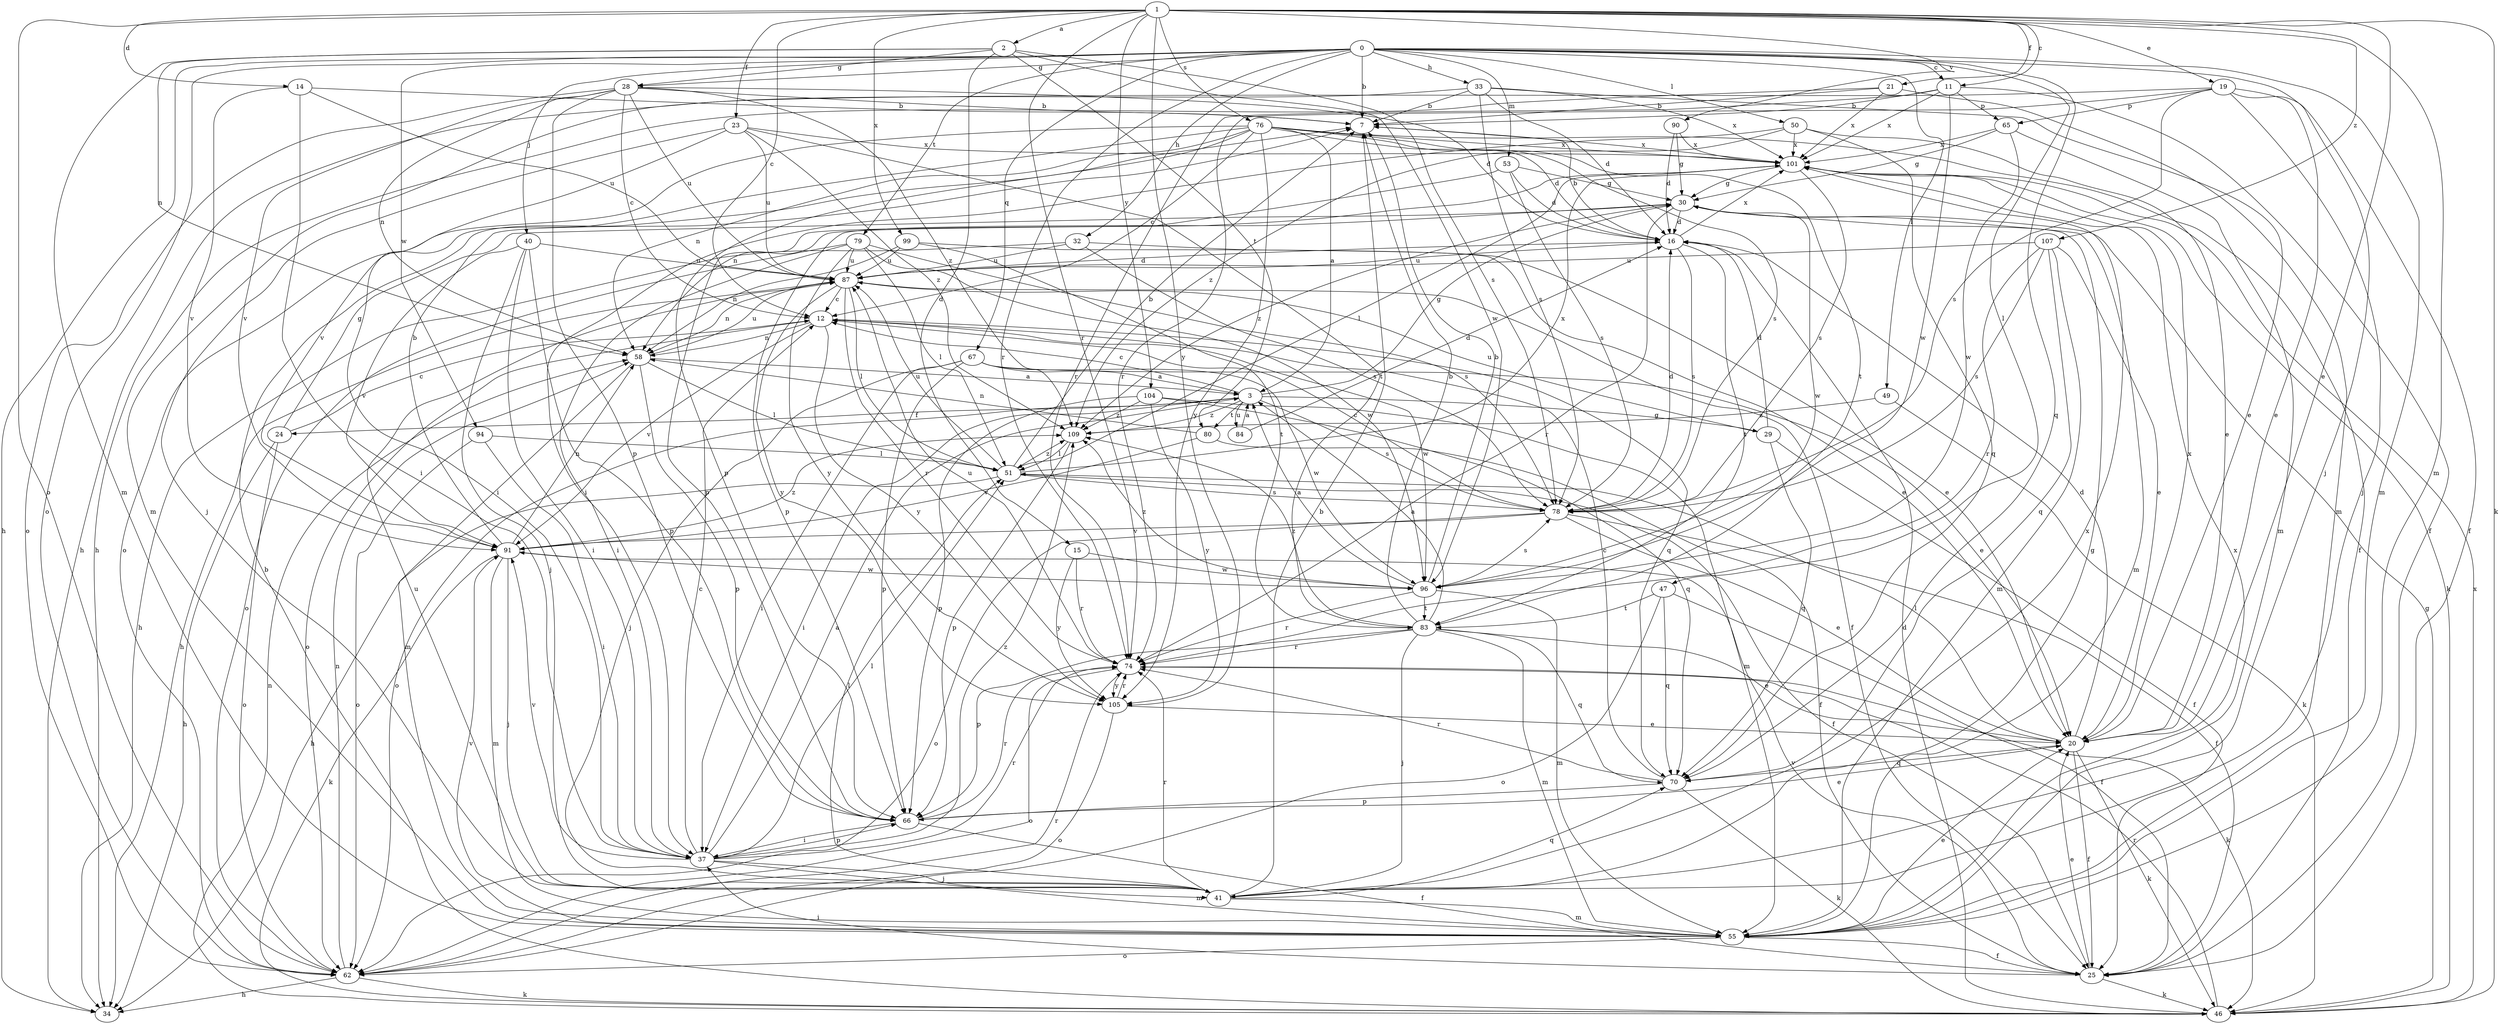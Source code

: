 strict digraph  {
0;
1;
2;
3;
7;
11;
12;
14;
15;
16;
19;
20;
21;
23;
24;
25;
28;
29;
30;
32;
33;
34;
37;
40;
41;
46;
47;
49;
50;
51;
53;
55;
58;
62;
65;
66;
67;
70;
74;
76;
78;
79;
80;
83;
84;
87;
90;
91;
94;
96;
99;
101;
104;
105;
107;
109;
0 -> 7  [label=b];
0 -> 11  [label=c];
0 -> 28  [label=g];
0 -> 32  [label=h];
0 -> 33  [label=h];
0 -> 34  [label=h];
0 -> 40  [label=j];
0 -> 41  [label=j];
0 -> 47  [label=l];
0 -> 49  [label=l];
0 -> 50  [label=l];
0 -> 53  [label=m];
0 -> 55  [label=m];
0 -> 62  [label=o];
0 -> 67  [label=q];
0 -> 70  [label=q];
0 -> 74  [label=r];
0 -> 79  [label=t];
0 -> 94  [label=w];
1 -> 2  [label=a];
1 -> 11  [label=c];
1 -> 12  [label=c];
1 -> 14  [label=d];
1 -> 19  [label=e];
1 -> 20  [label=e];
1 -> 21  [label=f];
1 -> 23  [label=f];
1 -> 46  [label=k];
1 -> 55  [label=m];
1 -> 62  [label=o];
1 -> 74  [label=r];
1 -> 76  [label=s];
1 -> 90  [label=v];
1 -> 99  [label=x];
1 -> 104  [label=y];
1 -> 105  [label=y];
1 -> 107  [label=z];
2 -> 15  [label=d];
2 -> 28  [label=g];
2 -> 55  [label=m];
2 -> 58  [label=n];
2 -> 78  [label=s];
2 -> 80  [label=t];
2 -> 96  [label=w];
3 -> 12  [label=c];
3 -> 24  [label=f];
3 -> 29  [label=g];
3 -> 30  [label=g];
3 -> 37  [label=i];
3 -> 62  [label=o];
3 -> 78  [label=s];
3 -> 80  [label=t];
3 -> 84  [label=u];
3 -> 109  [label=z];
7 -> 101  [label=x];
11 -> 7  [label=b];
11 -> 25  [label=f];
11 -> 65  [label=p];
11 -> 74  [label=r];
11 -> 96  [label=w];
11 -> 101  [label=x];
12 -> 58  [label=n];
12 -> 62  [label=o];
12 -> 70  [label=q];
12 -> 91  [label=v];
12 -> 96  [label=w];
12 -> 105  [label=y];
14 -> 7  [label=b];
14 -> 37  [label=i];
14 -> 87  [label=u];
14 -> 91  [label=v];
15 -> 74  [label=r];
15 -> 96  [label=w];
15 -> 105  [label=y];
16 -> 7  [label=b];
16 -> 78  [label=s];
16 -> 83  [label=t];
16 -> 87  [label=u];
16 -> 101  [label=x];
19 -> 20  [label=e];
19 -> 25  [label=f];
19 -> 34  [label=h];
19 -> 41  [label=j];
19 -> 65  [label=p];
19 -> 74  [label=r];
19 -> 78  [label=s];
20 -> 16  [label=d];
20 -> 25  [label=f];
20 -> 46  [label=k];
20 -> 51  [label=l];
20 -> 70  [label=q];
20 -> 101  [label=x];
21 -> 7  [label=b];
21 -> 34  [label=h];
21 -> 55  [label=m];
21 -> 101  [label=x];
23 -> 37  [label=i];
23 -> 41  [label=j];
23 -> 83  [label=t];
23 -> 87  [label=u];
23 -> 101  [label=x];
23 -> 109  [label=z];
24 -> 12  [label=c];
24 -> 30  [label=g];
24 -> 34  [label=h];
24 -> 62  [label=o];
25 -> 20  [label=e];
25 -> 37  [label=i];
25 -> 46  [label=k];
25 -> 91  [label=v];
28 -> 7  [label=b];
28 -> 12  [label=c];
28 -> 16  [label=d];
28 -> 58  [label=n];
28 -> 62  [label=o];
28 -> 66  [label=p];
28 -> 87  [label=u];
28 -> 91  [label=v];
28 -> 109  [label=z];
29 -> 16  [label=d];
29 -> 25  [label=f];
29 -> 70  [label=q];
29 -> 87  [label=u];
30 -> 16  [label=d];
30 -> 55  [label=m];
30 -> 66  [label=p];
30 -> 74  [label=r];
30 -> 96  [label=w];
30 -> 109  [label=z];
32 -> 20  [label=e];
32 -> 34  [label=h];
32 -> 78  [label=s];
32 -> 87  [label=u];
33 -> 7  [label=b];
33 -> 16  [label=d];
33 -> 20  [label=e];
33 -> 55  [label=m];
33 -> 78  [label=s];
33 -> 101  [label=x];
37 -> 3  [label=a];
37 -> 12  [label=c];
37 -> 41  [label=j];
37 -> 51  [label=l];
37 -> 55  [label=m];
37 -> 66  [label=p];
37 -> 74  [label=r];
37 -> 91  [label=v];
37 -> 109  [label=z];
40 -> 37  [label=i];
40 -> 41  [label=j];
40 -> 66  [label=p];
40 -> 87  [label=u];
40 -> 91  [label=v];
41 -> 7  [label=b];
41 -> 30  [label=g];
41 -> 51  [label=l];
41 -> 55  [label=m];
41 -> 70  [label=q];
41 -> 74  [label=r];
41 -> 87  [label=u];
41 -> 101  [label=x];
46 -> 7  [label=b];
46 -> 16  [label=d];
46 -> 30  [label=g];
46 -> 58  [label=n];
46 -> 74  [label=r];
46 -> 101  [label=x];
47 -> 25  [label=f];
47 -> 62  [label=o];
47 -> 70  [label=q];
47 -> 83  [label=t];
49 -> 46  [label=k];
49 -> 109  [label=z];
50 -> 20  [label=e];
50 -> 37  [label=i];
50 -> 70  [label=q];
50 -> 101  [label=x];
50 -> 109  [label=z];
51 -> 7  [label=b];
51 -> 25  [label=f];
51 -> 34  [label=h];
51 -> 78  [label=s];
51 -> 87  [label=u];
51 -> 101  [label=x];
51 -> 109  [label=z];
53 -> 16  [label=d];
53 -> 30  [label=g];
53 -> 66  [label=p];
53 -> 78  [label=s];
55 -> 20  [label=e];
55 -> 25  [label=f];
55 -> 62  [label=o];
55 -> 91  [label=v];
55 -> 101  [label=x];
58 -> 3  [label=a];
58 -> 51  [label=l];
58 -> 55  [label=m];
58 -> 66  [label=p];
58 -> 87  [label=u];
62 -> 34  [label=h];
62 -> 46  [label=k];
62 -> 58  [label=n];
62 -> 74  [label=r];
65 -> 30  [label=g];
65 -> 55  [label=m];
65 -> 96  [label=w];
65 -> 101  [label=x];
66 -> 20  [label=e];
66 -> 25  [label=f];
66 -> 37  [label=i];
66 -> 74  [label=r];
67 -> 3  [label=a];
67 -> 20  [label=e];
67 -> 37  [label=i];
67 -> 41  [label=j];
67 -> 66  [label=p];
67 -> 96  [label=w];
70 -> 12  [label=c];
70 -> 46  [label=k];
70 -> 66  [label=p];
70 -> 74  [label=r];
74 -> 46  [label=k];
74 -> 62  [label=o];
74 -> 87  [label=u];
74 -> 105  [label=y];
76 -> 3  [label=a];
76 -> 12  [label=c];
76 -> 16  [label=d];
76 -> 25  [label=f];
76 -> 58  [label=n];
76 -> 62  [label=o];
76 -> 66  [label=p];
76 -> 78  [label=s];
76 -> 83  [label=t];
76 -> 91  [label=v];
76 -> 101  [label=x];
76 -> 105  [label=y];
78 -> 12  [label=c];
78 -> 16  [label=d];
78 -> 20  [label=e];
78 -> 25  [label=f];
78 -> 62  [label=o];
78 -> 91  [label=v];
79 -> 37  [label=i];
79 -> 51  [label=l];
79 -> 62  [label=o];
79 -> 78  [label=s];
79 -> 87  [label=u];
79 -> 96  [label=w];
79 -> 105  [label=y];
80 -> 25  [label=f];
80 -> 58  [label=n];
80 -> 91  [label=v];
83 -> 3  [label=a];
83 -> 7  [label=b];
83 -> 20  [label=e];
83 -> 41  [label=j];
83 -> 55  [label=m];
83 -> 66  [label=p];
83 -> 70  [label=q];
83 -> 74  [label=r];
83 -> 109  [label=z];
84 -> 3  [label=a];
84 -> 16  [label=d];
87 -> 12  [label=c];
87 -> 16  [label=d];
87 -> 25  [label=f];
87 -> 34  [label=h];
87 -> 51  [label=l];
87 -> 58  [label=n];
87 -> 74  [label=r];
87 -> 105  [label=y];
90 -> 16  [label=d];
90 -> 30  [label=g];
90 -> 101  [label=x];
91 -> 7  [label=b];
91 -> 41  [label=j];
91 -> 46  [label=k];
91 -> 55  [label=m];
91 -> 58  [label=n];
91 -> 96  [label=w];
91 -> 109  [label=z];
94 -> 37  [label=i];
94 -> 51  [label=l];
94 -> 62  [label=o];
96 -> 3  [label=a];
96 -> 7  [label=b];
96 -> 55  [label=m];
96 -> 74  [label=r];
96 -> 78  [label=s];
96 -> 83  [label=t];
96 -> 109  [label=z];
99 -> 20  [label=e];
99 -> 58  [label=n];
99 -> 83  [label=t];
99 -> 87  [label=u];
101 -> 30  [label=g];
101 -> 46  [label=k];
101 -> 51  [label=l];
101 -> 58  [label=n];
101 -> 78  [label=s];
104 -> 55  [label=m];
104 -> 66  [label=p];
104 -> 70  [label=q];
104 -> 105  [label=y];
104 -> 109  [label=z];
105 -> 20  [label=e];
105 -> 62  [label=o];
105 -> 74  [label=r];
107 -> 20  [label=e];
107 -> 55  [label=m];
107 -> 70  [label=q];
107 -> 74  [label=r];
107 -> 78  [label=s];
107 -> 87  [label=u];
109 -> 51  [label=l];
109 -> 66  [label=p];
}
